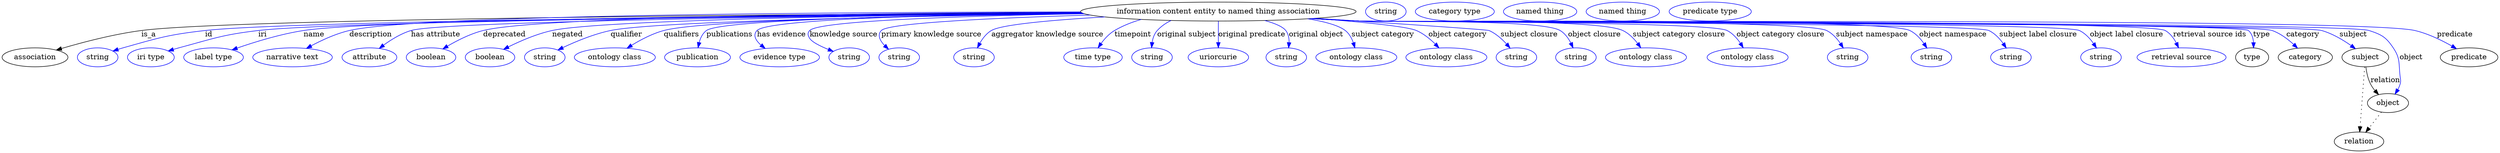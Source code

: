 digraph {
	graph [bb="0,0,4737,283"];
	node [label="\N"];
	"information content entity to named thing association"	[height=0.5,
		label="information content entity to named thing association",
		pos="2307.4,265",
		width=7.2577];
	association	[height=0.5,
		pos="62.394,178",
		width=1.7332];
	"information content entity to named thing association" -> association	[label=is_a,
		lp="278.39,221.5",
		pos="e,102.89,191.89 2047.8,262.82 1537.1,260.03 436.31,251.46 264.39,229 211.77,222.13 153.03,206.68 112.52,194.76"];
	id	[color=blue,
		height=0.5,
		label=string,
		pos="181.39,178",
		width=1.0652];
	"information content entity to named thing association" -> id	[color=blue,
		label=id,
		lp="391.39,221.5",
		pos="e,210.39,189.95 2049.6,262.06 1563.4,257.99 545.03,247.39 384.39,229 314.42,220.99 297.18,215.13 229.39,196 226.29,195.12 223.09,\
194.15 219.9,193.13",
		style=solid];
	iri	[color=blue,
		height=0.5,
		label="iri type",
		pos="282.39,178",
		width=1.2277];
	"information content entity to named thing association" -> iri	[color=blue,
		label=iri,
		lp="493.39,221.5",
		pos="e,315.33,190.09 2050.1,261.87 1584.4,257.6 636.1,246.85 485.39,229 417.61,220.97 401.3,213.78 335.39,196 332.03,195.09 328.56,194.1 \
325.08,193.07",
		style=solid];
	name	[color=blue,
		height=0.5,
		label="label type",
		pos="401.39,178",
		width=1.5707];
	"information content entity to named thing association" -> name	[color=blue,
		label=name,
		lp="591.39,221.5",
		pos="e,436.26,192.23 2048.5,262.57 1600,259.53 712.86,250.83 571.39,229 527.81,222.27 479.73,207.4 445.86,195.62",
		style=solid];
	description	[color=blue,
		height=0.5,
		label="narrative text",
		pos="551.39,178",
		width=2.0943];
	"information content entity to named thing association" -> description	[color=blue,
		label=description,
		lp="697.89,221.5",
		pos="e,577.27,194.99 2046,264.43 1614.7,264.24 788.31,259.79 657.39,229 632.32,223.1 606.12,210.81 586.04,199.89",
		style=solid];
	"has attribute"	[color=blue,
		height=0.5,
		label=attribute,
		pos="696.39,178",
		width=1.4443];
	"information content entity to named thing association" -> "has attribute"	[color=blue,
		label="has attribute",
		lp="821.39,221.5",
		pos="e,714.78,194.96 2050.1,261.74 1629.2,257.54 834.09,247.23 774.39,229 755.79,223.32 737.37,211.85 723.09,201.33",
		style=solid];
	deprecated	[color=blue,
		height=0.5,
		label=boolean,
		pos="813.39,178",
		width=1.2999];
	"information content entity to named thing association" -> deprecated	[color=blue,
		label=deprecated,
		lp="951.89,221.5",
		pos="e,835.6,193.99 2046.7,263.7 1672.9,262.31 1017.8,256 911.39,229 887.53,222.95 862.85,210.31 844.23,199.26",
		style=solid];
	negated	[color=blue,
		height=0.5,
		label=boolean,
		pos="925.39,178",
		width=1.2999];
	"information content entity to named thing association" -> negated	[color=blue,
		label=negated,
		lp="1071.4,221.5",
		pos="e,950.94,193.25 2049.6,262.03 1708.1,258.61 1137.6,249.86 1042.4,229 1013.5,222.67 982.84,209.29 960.15,197.96",
		style=solid];
	qualifier	[color=blue,
		height=0.5,
		label=string,
		pos="1028.4,178",
		width=1.0652];
	"information content entity to named thing association" -> qualifier	[color=blue,
		label=qualifier,
		lp="1183.4,221.5",
		pos="e,1053,191.83 2052.6,260.98 1739.4,256.53 1238.6,246.75 1153.4,229 1121.3,222.31 1086.8,207.92 1062.2,196.29",
		style=solid];
	qualifiers	[color=blue,
		height=0.5,
		label="ontology class",
		pos="1161.4,178",
		width=2.1304];
	"information content entity to named thing association" -> qualifiers	[color=blue,
		label=qualifiers,
		lp="1287.9,221.5",
		pos="e,1184.6,195.39 2050.7,261.58 1763.7,257.92 1329,249.1 1254.4,229 1232.7,223.15 1210.4,211.43 1193.1,200.81",
		style=solid];
	publications	[color=blue,
		height=0.5,
		label=publication,
		pos="1318.4,178",
		width=1.7332];
	"information content entity to named thing association" -> publications	[color=blue,
		label=publications,
		lp="1379.4,221.5",
		pos="e,1319.4,196.26 2049.7,261.91 1771.4,258.58 1363.8,250.11 1335.4,229 1328.1,223.57 1323.9,214.84 1321.5,206.19",
		style=solid];
	"has evidence"	[color=blue,
		height=0.5,
		label="evidence type",
		pos="1474.4,178",
		width=2.0943];
	"information content entity to named thing association" -> "has evidence"	[color=blue,
		label="has evidence",
		lp="1477.9,221.5",
		pos="e,1446.8,194.93 2049,262.31 1798.4,259.35 1452.8,251.24 1431.4,229 1423,220.25 1428.9,210.18 1438.7,201.37",
		style=solid];
	"knowledge source"	[color=blue,
		height=0.5,
		label=string,
		pos="1606.4,178",
		width=1.0652];
	"information content entity to named thing association" -> "knowledge source"	[color=blue,
		label="knowledge source",
		lp="1595.9,221.5",
		pos="e,1576.3,189.28 2053,260.85 1833.7,256.85 1549.6,248.01 1531.4,229 1526.8,224.18 1527.8,219.62 1531.4,214 1535.8,207.12 1551,199.47 \
1566.6,193.08",
		style=solid];
	"primary knowledge source"	[color=blue,
		height=0.5,
		label=string,
		pos="1701.4,178",
		width=1.0652];
	"information content entity to named thing association" -> "primary knowledge source"	[color=blue,
		label="primary knowledge source",
		lp="1762.4,221.5",
		pos="e,1681.1,193.48 2064,258.39 1889,253.12 1681.4,243.8 1667.4,229 1659.3,220.46 1664.8,209.82 1673.6,200.55",
		style=solid];
	"aggregator knowledge source"	[color=blue,
		height=0.5,
		label=string,
		pos="1843.4,178",
		width=1.0652];
	"information content entity to named thing association" -> "aggregator knowledge source"	[color=blue,
		label="aggregator knowledge source",
		lp="1982.9,221.5",
		pos="e,1849.9,195.93 2092,254.8 1994.3,249.1 1896,240.62 1876.4,229 1867,223.44 1859.8,214.03 1854.5,204.86",
		style=solid];
	timepoint	[color=blue,
		height=0.5,
		label="time type",
		pos="2069.4,178",
		width=1.5346];
	"information content entity to named thing association" -> timepoint	[color=blue,
		label=timepoint,
		lp="2145.4,221.5",
		pos="e,2079,196.09 2160.9,250.06 2143.2,244.93 2125.9,238.09 2110.4,229 2100.3,223.07 2091.6,213.64 2084.8,204.56",
		style=solid];
	"original subject"	[color=blue,
		height=0.5,
		label=string,
		pos="2181.4,178",
		width=1.0652];
	"information content entity to named thing association" -> "original subject"	[color=blue,
		label="original subject",
		lp="2247.4,221.5",
		pos="e,2180.6,196.26 2217.5,248.03 2207.7,243.23 2198.7,237.02 2191.4,229 2185.8,222.83 2183,214.43 2181.6,206.27",
		style=solid];
	"original predicate"	[color=blue,
		height=0.5,
		label=uriorcurie,
		pos="2307.4,178",
		width=1.5887];
	"information content entity to named thing association" -> "original predicate"	[color=blue,
		label="original predicate",
		lp="2370.9,221.5",
		pos="e,2307.4,196.18 2307.4,246.8 2307.4,235.16 2307.4,219.55 2307.4,206.24",
		style=solid];
	"original object"	[color=blue,
		height=0.5,
		label=string,
		pos="2436.4,178",
		width=1.0652];
	"information content entity to named thing association" -> "original object"	[color=blue,
		label="original object",
		lp="2492.9,221.5",
		pos="e,2440.8,195.99 2395.7,247.98 2414,242.87 2429.5,236.54 2435.4,229 2440.4,222.62 2441.9,214.26 2441.7,206.21",
		style=solid];
	"subject category"	[color=blue,
		height=0.5,
		label="ontology class",
		pos="2569.4,178",
		width=2.1304];
	"information content entity to named thing association" -> "subject category"	[color=blue,
		label="subject category",
		lp="2619.9,221.5",
		pos="e,2566.7,196.01 2476.9,251.26 2508.4,246.15 2535.5,239 2548.4,229 2555.8,223.28 2560.6,214.49 2563.7,205.86",
		style=solid];
	"object category"	[color=blue,
		height=0.5,
		label="ontology class",
		pos="2740.4,178",
		width=2.1304];
	"information content entity to named thing association" -> "object category"	[color=blue,
		label="object category",
		lp="2761.9,221.5",
		pos="e,2726.3,196.01 2489.6,252.07 2576.1,245.48 2664.7,237.03 2683.4,229 2696.9,223.19 2709.4,212.95 2719.3,203.24",
		style=solid];
	"subject closure"	[color=blue,
		height=0.5,
		label=string,
		pos="2873.4,178",
		width=1.0652];
	"information content entity to named thing association" -> "subject closure"	[color=blue,
		label="subject closure",
		lp="2897.9,221.5",
		pos="e,2861.3,195.63 2491.4,252.19 2637.3,242.72 2817.5,230.72 2821.4,229 2834.2,223.32 2845.8,213.03 2854.7,203.26",
		style=solid];
	"object closure"	[color=blue,
		height=0.5,
		label=string,
		pos="2986.4,178",
		width=1.0652];
	"information content entity to named thing association" -> "object closure"	[color=blue,
		label="object closure",
		lp="3021.4,221.5",
		pos="e,2981,196.01 2490.7,252.13 2520,250.33 2550,248.56 2578.4,247 2620.4,244.68 2920.3,250.58 2956.4,229 2965.4,223.6 2972.1,214.35 \
2976.8,205.26",
		style=solid];
	"subject category closure"	[color=blue,
		height=0.5,
		label="ontology class",
		pos="3119.4,178",
		width=2.1304];
	"information content entity to named thing association" -> "subject category closure"	[color=blue,
		label="subject category closure",
		lp="3181.9,221.5",
		pos="e,3109.5,196.22 2488.1,252 2518.3,250.19 2549.2,248.44 2578.4,247 2633.6,244.27 3025.5,252.67 3075.4,229 3086.7,223.64 3096.3,213.87 \
3103.7,204.37",
		style=solid];
	"object category closure"	[color=blue,
		height=0.5,
		label="ontology class",
		pos="3312.4,178",
		width=2.1304];
	"information content entity to named thing association" -> "object category closure"	[color=blue,
		label="object category closure",
		lp="3374.9,221.5",
		pos="e,3304.1,196.22 2486.3,251.84 2517,250.02 2548.6,248.32 2578.4,247 2617,245.29 3238.9,246.39 3273.4,229 3283.8,223.74 3292.3,214.25 \
3298.7,204.94",
		style=solid];
	"subject namespace"	[color=blue,
		height=0.5,
		label=string,
		pos="3502.4,178",
		width=1.0652];
	"information content entity to named thing association" -> "subject namespace"	[color=blue,
		label="subject namespace",
		lp="3548.4,221.5",
		pos="e,3494.1,195.76 2485.2,251.77 2516.2,249.94 2548.3,248.25 2578.4,247 2627.5,244.96 3418.3,250.73 3462.4,229 3473.2,223.65 3482.1,\
213.83 3488.7,204.3",
		style=solid];
	"object namespace"	[color=blue,
		height=0.5,
		label=string,
		pos="3661.4,178",
		width=1.0652];
	"information content entity to named thing association" -> "object namespace"	[color=blue,
		label="object namespace",
		lp="3702.4,221.5",
		pos="e,3652.8,195.78 2484.5,251.73 2515.7,249.9 2548,248.21 2578.4,247 2636.2,244.69 3568.3,254.22 3620.4,229 3631.4,223.68 3640.4,213.87 \
3647.2,204.33",
		style=solid];
	"subject label closure"	[color=blue,
		height=0.5,
		label=string,
		pos="3812.4,178",
		width=1.0652];
	"information content entity to named thing association" -> "subject label closure"	[color=blue,
		label="subject label closure",
		lp="3864.4,221.5",
		pos="e,3803.5,195.8 2484.1,251.7 2515.5,249.86 2547.9,248.19 2578.4,247 2611.5,245.71 3740.5,243.21 3770.4,229 3781.5,223.71 3790.8,213.9 \
3797.7,204.35",
		style=solid];
	"object label closure"	[color=blue,
		height=0.5,
		label=string,
		pos="3983.4,178",
		width=1.0652];
	"information content entity to named thing association" -> "object label closure"	[color=blue,
		label="object label closure",
		lp="4031.9,221.5",
		pos="e,3974.8,195.8 2483.4,251.69 2515,249.84 2547.7,248.17 2578.4,247 2616.3,245.56 3908.3,245.43 3942.4,229 3953.4,223.71 3962.4,213.89 \
3969.2,204.35",
		style=solid];
	"retrieval source ids"	[color=blue,
		height=0.5,
		label="retrieval source",
		pos="4136.4,178",
		width=2.347];
	"information content entity to named thing association" -> "retrieval source ids"	[color=blue,
		label="retrieval source ids",
		lp="4189.9,221.5",
		pos="e,4130.7,196.17 2483.4,251.66 2515,249.81 2547.7,248.14 2578.4,247 2620.8,245.42 4068.5,249.85 4105.4,229 4114.6,223.78 4121.5,214.57 \
4126.4,205.45",
		style=solid];
	type	[height=0.5,
		pos="4270.4,178",
		width=0.86659];
	"information content entity to named thing association" -> type	[color=blue,
		label=type,
		lp="4288.4,221.5",
		pos="e,4273.1,195.99 2483,251.65 2514.7,249.8 2547.5,248.13 2578.4,247 2601.8,246.14 4245.8,244.45 4263.4,229 4269.9,223.32 4272.4,214.65 \
4273.1,206.12",
		style=solid];
	category	[height=0.5,
		pos="4371.4,178",
		width=1.4263];
	"information content entity to named thing association" -> category	[color=blue,
		label=category,
		lp="4366.9,221.5",
		pos="e,4356.7,195.48 2483,251.64 2514.7,249.79 2547.5,248.13 2578.4,247 2626.4,245.24 4263.1,245.06 4308.4,229 4323.6,223.59 4338,212.84 \
4349.1,202.68",
		style=solid];
	subject	[height=0.5,
		pos="4485.4,178",
		width=1.2277];
	"information content entity to named thing association" -> subject	[color=blue,
		label=subject,
		lp="4462.4,221.5",
		pos="e,4466.7,194.32 2483,251.63 2514.7,249.78 2547.5,248.12 2578.4,247 2629,245.16 4353.6,242.81 4402.4,229 4422.6,223.29 4442.7,211.3 \
4458.2,200.49",
		style=solid];
	object	[height=0.5,
		pos="4528.4,91",
		width=1.0832];
	"information content entity to named thing association" -> object	[color=blue,
		label=object,
		lp="4572.4,178",
		pos="e,4541.8,108.09 2482.6,251.64 2514.5,249.78 2547.4,248.12 2578.4,247 2631.5,245.08 4441.9,245.52 4492.4,229 4516.3,221.18 4524.3,\
216.87 4538.4,196 4552.2,175.52 4548.5,166.51 4551.4,142 4552.2,135.38 4553.3,133.39 4551.4,127 4550.4,123.55 4548.9,120.13 4547.1,\
116.85",
		style=solid];
	predicate	[height=0.5,
		pos="4682.4,178",
		width=1.5165];
	"information content entity to named thing association" -> predicate	[color=blue,
		label=predicate,
		lp="4655.4,221.5",
		pos="e,4658.6,194.36 2482.6,251.63 2514.5,249.77 2547.4,248.11 2578.4,247 2689.5,243.02 4471.2,254.39 4579.4,229 4604.3,223.16 4630.2,\
210.57 4649.8,199.48",
		style=solid];
	association_type	[color=blue,
		height=0.5,
		label=string,
		pos="2625.4,265",
		width=1.0652];
	association_category	[color=blue,
		height=0.5,
		label="category type",
		pos="2756.4,265",
		width=2.0762];
	subject -> object	[label=relation,
		lp="4523.4,134.5",
		pos="e,4510.5,107.23 4486.5,159.55 4487.7,149.57 4490.2,137.07 4495.4,127 4497.6,122.68 4500.5,118.52 4503.7,114.66"];
	relation	[height=0.5,
		pos="4473.4,18",
		width=1.2999];
	subject -> relation	[pos="e,4474.7,36.188 4484.1,159.79 4482,132.48 4478,78.994 4475.5,46.38",
		style=dotted];
	"information content entity to named thing association_subject"	[color=blue,
		height=0.5,
		label="named thing",
		pos="2918.4,265",
		width=1.9318];
	object -> relation	[pos="e,4486.2,35.54 4515.9,73.889 4509,64.939 4500.2,53.617 4492.4,43.584",
		style=dotted];
	"information content entity to named thing association_object"	[color=blue,
		height=0.5,
		label="named thing",
		pos="3075.4,265",
		width=1.9318];
	"information content entity to named thing association_predicate"	[color=blue,
		height=0.5,
		label="predicate type",
		pos="3241.4,265",
		width=2.1665];
}
